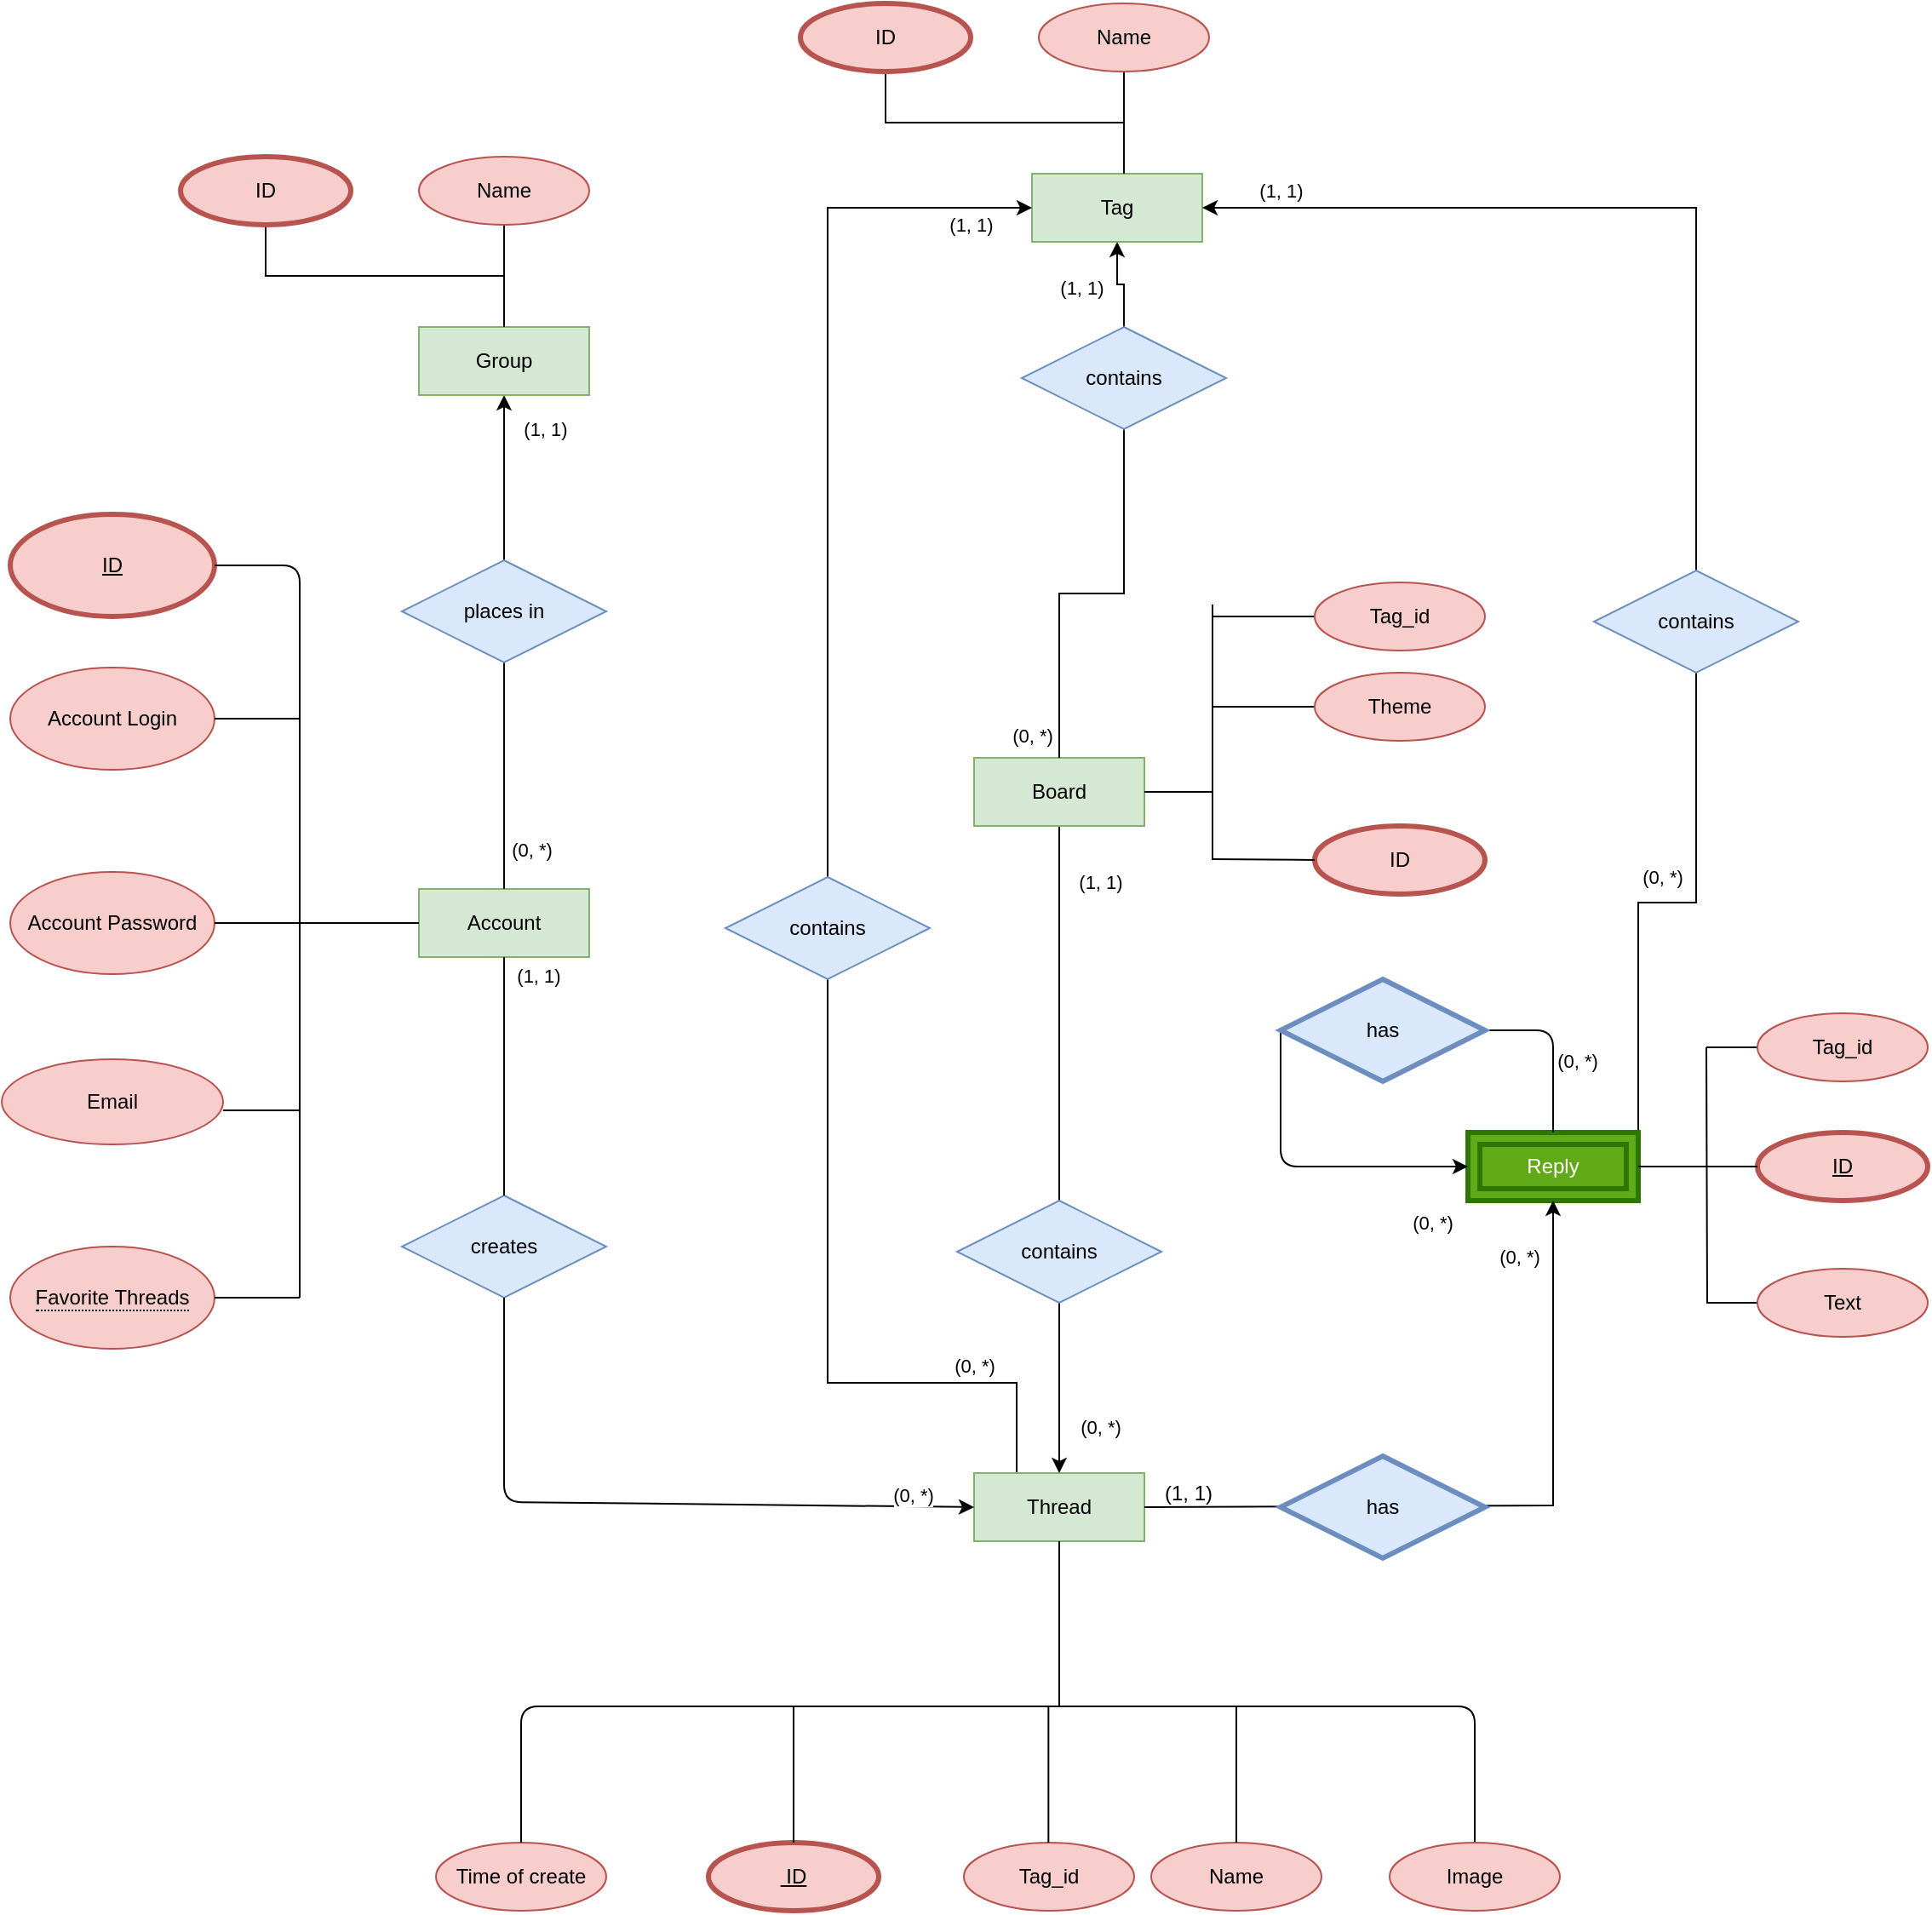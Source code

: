 <mxfile version="16.0.0" type="github">
  <diagram id="WvdQioOhXTn4ABsslMwv" name="Page-1">
    <mxGraphModel dx="2253" dy="2087" grid="1" gridSize="10" guides="1" tooltips="1" connect="1" arrows="1" fold="1" page="1" pageScale="1" pageWidth="827" pageHeight="1169" math="0" shadow="0">
      <root>
        <mxCell id="0" />
        <mxCell id="1" parent="0" />
        <mxCell id="kJgMdSx_fgfLo8wjJh-V-1" value="Account" style="whiteSpace=wrap;html=1;align=center;fillColor=#d5e8d4;strokeColor=#82b366;" parent="1" vertex="1">
          <mxGeometry x="190" y="160" width="100" height="40" as="geometry" />
        </mxCell>
        <mxCell id="kJgMdSx_fgfLo8wjJh-V-2" value="Account Login" style="ellipse;whiteSpace=wrap;html=1;fillColor=#f8cecc;strokeColor=#b85450;strokeWidth=1;verticalAlign=middle;" parent="1" vertex="1">
          <mxGeometry x="-50" y="30" width="120" height="60" as="geometry" />
        </mxCell>
        <mxCell id="kJgMdSx_fgfLo8wjJh-V-6" value="Account Password" style="ellipse;whiteSpace=wrap;html=1;fillColor=#f8cecc;strokeColor=#b85450;" parent="1" vertex="1">
          <mxGeometry x="-50" y="150" width="120" height="60" as="geometry" />
        </mxCell>
        <mxCell id="kJgMdSx_fgfLo8wjJh-V-9" value="" style="endArrow=none;html=1;entryX=0;entryY=0.5;entryDx=0;entryDy=0;" parent="1" target="kJgMdSx_fgfLo8wjJh-V-1" edge="1">
          <mxGeometry width="50" height="50" relative="1" as="geometry">
            <mxPoint x="120" y="180" as="sourcePoint" />
            <mxPoint x="440" y="200" as="targetPoint" />
          </mxGeometry>
        </mxCell>
        <mxCell id="kJgMdSx_fgfLo8wjJh-V-10" value="" style="endArrow=none;html=1;" parent="1" edge="1">
          <mxGeometry width="50" height="50" relative="1" as="geometry">
            <mxPoint x="120" y="400" as="sourcePoint" />
            <mxPoint x="120" y="59" as="targetPoint" />
            <Array as="points">
              <mxPoint x="120" y="160" />
            </Array>
          </mxGeometry>
        </mxCell>
        <mxCell id="kJgMdSx_fgfLo8wjJh-V-11" value="" style="endArrow=none;html=1;exitX=1;exitY=0.5;exitDx=0;exitDy=0;" parent="1" source="kJgMdSx_fgfLo8wjJh-V-2" edge="1">
          <mxGeometry width="50" height="50" relative="1" as="geometry">
            <mxPoint x="70" y="70" as="sourcePoint" />
            <mxPoint x="120" y="60" as="targetPoint" />
            <Array as="points">
              <mxPoint x="100" y="60" />
            </Array>
          </mxGeometry>
        </mxCell>
        <mxCell id="kJgMdSx_fgfLo8wjJh-V-12" value="" style="endArrow=none;html=1;exitX=1;exitY=0.5;exitDx=0;exitDy=0;" parent="1" source="kJgMdSx_fgfLo8wjJh-V-6" edge="1">
          <mxGeometry width="50" height="50" relative="1" as="geometry">
            <mxPoint x="70" y="230" as="sourcePoint" />
            <mxPoint x="120" y="180" as="targetPoint" />
            <Array as="points" />
          </mxGeometry>
        </mxCell>
        <mxCell id="kJgMdSx_fgfLo8wjJh-V-13" value="Email" style="ellipse;whiteSpace=wrap;html=1;align=center;fillColor=#f8cecc;strokeColor=#b85450;" parent="1" vertex="1">
          <mxGeometry x="-55" y="260" width="130" height="50" as="geometry" />
        </mxCell>
        <mxCell id="kJgMdSx_fgfLo8wjJh-V-15" value="" style="endArrow=none;html=1;" parent="1" edge="1">
          <mxGeometry width="50" height="50" relative="1" as="geometry">
            <mxPoint x="75" y="290" as="sourcePoint" />
            <mxPoint x="120" y="290" as="targetPoint" />
          </mxGeometry>
        </mxCell>
        <mxCell id="kJgMdSx_fgfLo8wjJh-V-17" value="&lt;span style=&quot;border-bottom: 1px dotted&quot;&gt;Favorite Threads&lt;/span&gt;" style="ellipse;whiteSpace=wrap;html=1;align=center;fillColor=#f8cecc;strokeColor=#b85450;" parent="1" vertex="1">
          <mxGeometry x="-50" y="370" width="120" height="60" as="geometry" />
        </mxCell>
        <mxCell id="kJgMdSx_fgfLo8wjJh-V-18" value="" style="endArrow=none;html=1;" parent="1" edge="1">
          <mxGeometry width="50" height="50" relative="1" as="geometry">
            <mxPoint x="70" y="400" as="sourcePoint" />
            <mxPoint x="120" y="400" as="targetPoint" />
            <Array as="points" />
          </mxGeometry>
        </mxCell>
        <mxCell id="VbrvOVNufrGfnRZ_oyU1-20" style="edgeStyle=orthogonalEdgeStyle;rounded=0;orthogonalLoop=1;jettySize=auto;html=1;exitX=0.25;exitY=0;exitDx=0;exitDy=0;entryX=0.5;entryY=1;entryDx=0;entryDy=0;startArrow=none;startFill=0;endArrow=none;endFill=0;" edge="1" parent="1" source="kJgMdSx_fgfLo8wjJh-V-19" target="VbrvOVNufrGfnRZ_oyU1-17">
          <mxGeometry relative="1" as="geometry">
            <Array as="points">
              <mxPoint x="541" y="450" />
              <mxPoint x="430" y="450" />
            </Array>
          </mxGeometry>
        </mxCell>
        <mxCell id="VbrvOVNufrGfnRZ_oyU1-22" value="(0, *)" style="edgeLabel;html=1;align=center;verticalAlign=middle;resizable=0;points=[];" vertex="1" connectable="0" parent="VbrvOVNufrGfnRZ_oyU1-20">
          <mxGeometry x="-0.631" y="-3" relative="1" as="geometry">
            <mxPoint x="-4" y="-7" as="offset" />
          </mxGeometry>
        </mxCell>
        <mxCell id="kJgMdSx_fgfLo8wjJh-V-19" value="Thread" style="whiteSpace=wrap;html=1;align=center;fillColor=#d5e8d4;strokeColor=#82b366;" parent="1" vertex="1">
          <mxGeometry x="516" y="503" width="100" height="40" as="geometry" />
        </mxCell>
        <mxCell id="kJgMdSx_fgfLo8wjJh-V-20" value="" style="endArrow=none;html=1;entryX=0.5;entryY=0;entryDx=0;entryDy=0;" parent="1" target="kJgMdSx_fgfLo8wjJh-V-24" edge="1">
          <mxGeometry width="50" height="50" relative="1" as="geometry">
            <mxPoint x="410" y="640" as="sourcePoint" />
            <mxPoint x="810" y="640" as="targetPoint" />
            <Array as="points">
              <mxPoint x="635" y="640" />
              <mxPoint x="810" y="640" />
            </Array>
          </mxGeometry>
        </mxCell>
        <mxCell id="kJgMdSx_fgfLo8wjJh-V-22" value="&amp;nbsp;ID" style="ellipse;whiteSpace=wrap;html=1;align=center;fontStyle=4;fillColor=#f8cecc;strokeColor=#b85450;strokeWidth=3;" parent="1" vertex="1">
          <mxGeometry x="360" y="720" width="100" height="40" as="geometry" />
        </mxCell>
        <mxCell id="kJgMdSx_fgfLo8wjJh-V-23" value="Name" style="ellipse;whiteSpace=wrap;html=1;align=center;fillColor=#f8cecc;strokeColor=#b85450;" parent="1" vertex="1">
          <mxGeometry x="620" y="720" width="100" height="40" as="geometry" />
        </mxCell>
        <mxCell id="kJgMdSx_fgfLo8wjJh-V-24" value="Image" style="ellipse;whiteSpace=wrap;html=1;align=center;fillColor=#f8cecc;strokeColor=#b85450;" parent="1" vertex="1">
          <mxGeometry x="760" y="720" width="100" height="40" as="geometry" />
        </mxCell>
        <mxCell id="kJgMdSx_fgfLo8wjJh-V-25" value="" style="endArrow=none;html=1;exitX=0.5;exitY=0;exitDx=0;exitDy=0;" parent="1" source="kJgMdSx_fgfLo8wjJh-V-22" edge="1">
          <mxGeometry width="50" height="50" relative="1" as="geometry">
            <mxPoint x="410" y="710" as="sourcePoint" />
            <mxPoint x="410" y="640" as="targetPoint" />
          </mxGeometry>
        </mxCell>
        <mxCell id="kJgMdSx_fgfLo8wjJh-V-27" value="" style="endArrow=none;html=1;exitX=0.5;exitY=0;exitDx=0;exitDy=0;" parent="1" source="kJgMdSx_fgfLo8wjJh-V-23" edge="1">
          <mxGeometry width="50" height="50" relative="1" as="geometry">
            <mxPoint x="630" y="690" as="sourcePoint" />
            <mxPoint x="670" y="640" as="targetPoint" />
          </mxGeometry>
        </mxCell>
        <mxCell id="kJgMdSx_fgfLo8wjJh-V-29" value="" style="endArrow=none;html=1;entryX=0.5;entryY=1;entryDx=0;entryDy=0;" parent="1" target="kJgMdSx_fgfLo8wjJh-V-19" edge="1">
          <mxGeometry width="50" height="50" relative="1" as="geometry">
            <mxPoint x="566" y="640" as="sourcePoint" />
            <mxPoint x="460" y="565" as="targetPoint" />
            <Array as="points" />
          </mxGeometry>
        </mxCell>
        <mxCell id="VbrvOVNufrGfnRZ_oyU1-27" style="edgeStyle=orthogonalEdgeStyle;rounded=0;orthogonalLoop=1;jettySize=auto;html=1;exitX=1;exitY=0;exitDx=0;exitDy=0;entryX=0.5;entryY=1;entryDx=0;entryDy=0;startArrow=none;startFill=0;endArrow=none;endFill=0;" edge="1" parent="1" source="kJgMdSx_fgfLo8wjJh-V-31" target="VbrvOVNufrGfnRZ_oyU1-26">
          <mxGeometry relative="1" as="geometry" />
        </mxCell>
        <mxCell id="VbrvOVNufrGfnRZ_oyU1-29" value="(0, *)" style="edgeLabel;html=1;align=center;verticalAlign=middle;resizable=0;points=[];" vertex="1" connectable="0" parent="VbrvOVNufrGfnRZ_oyU1-27">
          <mxGeometry x="0.263" relative="1" as="geometry">
            <mxPoint x="-20" y="8" as="offset" />
          </mxGeometry>
        </mxCell>
        <mxCell id="kJgMdSx_fgfLo8wjJh-V-31" value="Reply" style="shape=ext;margin=3;double=1;whiteSpace=wrap;html=1;align=center;strokeWidth=3;fillColor=#60a917;strokeColor=#2D7600;fontColor=#ffffff;" parent="1" vertex="1">
          <mxGeometry x="806" y="303" width="100" height="40" as="geometry" />
        </mxCell>
        <mxCell id="kJgMdSx_fgfLo8wjJh-V-32" value="" style="endArrow=classic;html=1;rounded=0;entryX=0.5;entryY=1;entryDx=0;entryDy=0;exitX=1;exitY=0.5;exitDx=0;exitDy=0;endFill=1;" parent="1" source="kJgMdSx_fgfLo8wjJh-V-19" target="kJgMdSx_fgfLo8wjJh-V-31" edge="1">
          <mxGeometry relative="1" as="geometry">
            <mxPoint x="666" y="522.41" as="sourcePoint" />
            <mxPoint x="816" y="363" as="targetPoint" />
            <Array as="points">
              <mxPoint x="856" y="522" />
            </Array>
          </mxGeometry>
        </mxCell>
        <mxCell id="kJgMdSx_fgfLo8wjJh-V-33" value="(1, 1)" style="resizable=0;html=1;align=left;verticalAlign=bottom;" parent="kJgMdSx_fgfLo8wjJh-V-32" connectable="0" vertex="1">
          <mxGeometry x="-1" relative="1" as="geometry">
            <mxPoint x="10" as="offset" />
          </mxGeometry>
        </mxCell>
        <mxCell id="kJgMdSx_fgfLo8wjJh-V-50" value="(0, *)" style="edgeLabel;html=1;align=center;verticalAlign=middle;resizable=0;points=[];" parent="kJgMdSx_fgfLo8wjJh-V-32" vertex="1" connectable="0">
          <mxGeometry x="0.844" y="5" relative="1" as="geometry">
            <mxPoint x="-15" as="offset" />
          </mxGeometry>
        </mxCell>
        <mxCell id="kJgMdSx_fgfLo8wjJh-V-35" value="has" style="shape=rhombus;perimeter=rhombusPerimeter;whiteSpace=wrap;html=1;align=center;strokeWidth=3;fillColor=#dae8fc;strokeColor=#6c8ebf;" parent="1" vertex="1">
          <mxGeometry x="696" y="493" width="120" height="60" as="geometry" />
        </mxCell>
        <mxCell id="kJgMdSx_fgfLo8wjJh-V-36" value="ID" style="ellipse;whiteSpace=wrap;html=1;align=center;fontStyle=4;strokeWidth=3;fillColor=#f8cecc;strokeColor=#b85450;" parent="1" vertex="1">
          <mxGeometry x="976" y="303" width="100" height="40" as="geometry" />
        </mxCell>
        <mxCell id="kJgMdSx_fgfLo8wjJh-V-38" value="" style="endArrow=none;html=1;entryX=0;entryY=0.5;entryDx=0;entryDy=0;" parent="1" source="kJgMdSx_fgfLo8wjJh-V-31" target="kJgMdSx_fgfLo8wjJh-V-36" edge="1">
          <mxGeometry width="50" height="50" relative="1" as="geometry">
            <mxPoint x="906" y="323" as="sourcePoint" />
            <mxPoint x="956" y="273" as="targetPoint" />
          </mxGeometry>
        </mxCell>
        <mxCell id="kJgMdSx_fgfLo8wjJh-V-42" value="(0, *)" style="endArrow=none;html=1;exitX=0.5;exitY=0;exitDx=0;exitDy=0;entryX=1;entryY=0.5;entryDx=0;entryDy=0;verticalAlign=bottom;" parent="1" source="kJgMdSx_fgfLo8wjJh-V-31" target="kJgMdSx_fgfLo8wjJh-V-44" edge="1">
          <mxGeometry x="-0.34" y="-14" width="50" height="50" relative="1" as="geometry">
            <mxPoint x="806" y="273" as="sourcePoint" />
            <mxPoint x="856" y="243" as="targetPoint" />
            <Array as="points">
              <mxPoint x="856" y="243" />
            </Array>
            <mxPoint as="offset" />
          </mxGeometry>
        </mxCell>
        <mxCell id="kJgMdSx_fgfLo8wjJh-V-43" value="(0, *)" style="endArrow=classic;html=1;entryX=0;entryY=0.5;entryDx=0;entryDy=0;exitX=0;exitY=0.5;exitDx=0;exitDy=0;verticalAlign=top;endFill=1;startArrow=none;startFill=0;" parent="1" source="kJgMdSx_fgfLo8wjJh-V-44" target="kJgMdSx_fgfLo8wjJh-V-31" edge="1">
          <mxGeometry x="0.789" y="-20" width="50" height="50" relative="1" as="geometry">
            <mxPoint x="696" y="323" as="sourcePoint" />
            <mxPoint x="796" y="322.41" as="targetPoint" />
            <Array as="points">
              <mxPoint x="696" y="323" />
            </Array>
            <mxPoint x="-1" as="offset" />
          </mxGeometry>
        </mxCell>
        <mxCell id="kJgMdSx_fgfLo8wjJh-V-44" value="has" style="shape=rhombus;perimeter=rhombusPerimeter;whiteSpace=wrap;html=1;align=center;strokeWidth=3;fillColor=#dae8fc;strokeColor=#6c8ebf;" parent="1" vertex="1">
          <mxGeometry x="696" y="213" width="120" height="60" as="geometry" />
        </mxCell>
        <mxCell id="kJgMdSx_fgfLo8wjJh-V-45" value="Time of create" style="ellipse;whiteSpace=wrap;html=1;align=center;fillColor=#f8cecc;strokeColor=#b85450;" parent="1" vertex="1">
          <mxGeometry x="200" y="720" width="100" height="40" as="geometry" />
        </mxCell>
        <mxCell id="kJgMdSx_fgfLo8wjJh-V-46" value="" style="endArrow=none;html=1;verticalAlign=top;exitX=0.5;exitY=0;exitDx=0;exitDy=0;" parent="1" source="kJgMdSx_fgfLo8wjJh-V-45" edge="1">
          <mxGeometry width="50" height="50" relative="1" as="geometry">
            <mxPoint x="255" y="670" as="sourcePoint" />
            <mxPoint x="410" y="640" as="targetPoint" />
            <Array as="points">
              <mxPoint x="250" y="640" />
            </Array>
          </mxGeometry>
        </mxCell>
        <mxCell id="kJgMdSx_fgfLo8wjJh-V-47" value="creates" style="shape=rhombus;perimeter=rhombusPerimeter;whiteSpace=wrap;html=1;align=center;strokeWidth=1;fillColor=#dae8fc;strokeColor=#6c8ebf;" parent="1" vertex="1">
          <mxGeometry x="180" y="340" width="120" height="60" as="geometry" />
        </mxCell>
        <mxCell id="kJgMdSx_fgfLo8wjJh-V-48" value="(1, 1)" style="endArrow=none;html=1;verticalAlign=bottom;exitX=0.5;exitY=0;exitDx=0;exitDy=0;" parent="1" source="kJgMdSx_fgfLo8wjJh-V-47" edge="1">
          <mxGeometry x="0.714" y="-20" width="50" height="50" relative="1" as="geometry">
            <mxPoint x="190" y="250" as="sourcePoint" />
            <mxPoint x="240" y="200" as="targetPoint" />
            <mxPoint as="offset" />
          </mxGeometry>
        </mxCell>
        <mxCell id="kJgMdSx_fgfLo8wjJh-V-49" value="(0, *)" style="endArrow=classic;html=1;verticalAlign=top;entryX=0;entryY=0.5;entryDx=0;entryDy=0;exitX=0.5;exitY=1;exitDx=0;exitDy=0;endFill=1;" parent="1" source="kJgMdSx_fgfLo8wjJh-V-47" target="kJgMdSx_fgfLo8wjJh-V-19" edge="1">
          <mxGeometry x="0.818" y="20" width="50" height="50" relative="1" as="geometry">
            <mxPoint x="210" y="545" as="sourcePoint" />
            <mxPoint x="260" y="495" as="targetPoint" />
            <Array as="points">
              <mxPoint x="240" y="520" />
            </Array>
            <mxPoint as="offset" />
          </mxGeometry>
        </mxCell>
        <mxCell id="f3r7cRmI2_3JR3KgPuWu-4" style="edgeStyle=none;curved=1;rounded=0;orthogonalLoop=1;jettySize=auto;html=1;exitX=0.5;exitY=1;exitDx=0;exitDy=0;entryX=0.5;entryY=0;entryDx=0;entryDy=0;endArrow=none;sourcePerimeterSpacing=8;targetPerimeterSpacing=8;endFill=0;" parent="1" source="f3r7cRmI2_3JR3KgPuWu-2" target="f3r7cRmI2_3JR3KgPuWu-3" edge="1">
          <mxGeometry relative="1" as="geometry" />
        </mxCell>
        <mxCell id="f3r7cRmI2_3JR3KgPuWu-7" value="(1, 1)" style="edgeLabel;html=1;align=center;verticalAlign=middle;resizable=0;points=[];" parent="f3r7cRmI2_3JR3KgPuWu-4" vertex="1" connectable="0">
          <mxGeometry x="-0.671" y="2" relative="1" as="geometry">
            <mxPoint x="22" y="-3" as="offset" />
          </mxGeometry>
        </mxCell>
        <mxCell id="f3r7cRmI2_3JR3KgPuWu-2" value="Board" style="whiteSpace=wrap;html=1;align=center;fillColor=#d5e8d4;strokeColor=#82b366;" parent="1" vertex="1">
          <mxGeometry x="516" y="83" width="100" height="40" as="geometry" />
        </mxCell>
        <mxCell id="f3r7cRmI2_3JR3KgPuWu-5" style="edgeStyle=none;curved=1;rounded=0;orthogonalLoop=1;jettySize=auto;html=1;exitX=0.5;exitY=1;exitDx=0;exitDy=0;entryX=0.5;entryY=0;entryDx=0;entryDy=0;endArrow=classic;endFill=1;sourcePerimeterSpacing=8;targetPerimeterSpacing=8;" parent="1" source="f3r7cRmI2_3JR3KgPuWu-3" target="kJgMdSx_fgfLo8wjJh-V-19" edge="1">
          <mxGeometry relative="1" as="geometry" />
        </mxCell>
        <mxCell id="f3r7cRmI2_3JR3KgPuWu-6" value="(0, *)" style="edgeLabel;html=1;align=center;verticalAlign=middle;resizable=0;points=[];" parent="f3r7cRmI2_3JR3KgPuWu-5" vertex="1" connectable="0">
          <mxGeometry x="0.46" y="3" relative="1" as="geometry">
            <mxPoint x="21" as="offset" />
          </mxGeometry>
        </mxCell>
        <mxCell id="f3r7cRmI2_3JR3KgPuWu-3" value="contains" style="shape=rhombus;perimeter=rhombusPerimeter;whiteSpace=wrap;html=1;align=center;strokeWidth=1;fillColor=#dae8fc;strokeColor=#6c8ebf;" parent="1" vertex="1">
          <mxGeometry x="506" y="343" width="120" height="60" as="geometry" />
        </mxCell>
        <mxCell id="f3r7cRmI2_3JR3KgPuWu-9" style="edgeStyle=none;curved=1;rounded=0;orthogonalLoop=1;jettySize=auto;html=1;entryX=1;entryY=0.5;entryDx=0;entryDy=0;endArrow=none;endFill=0;sourcePerimeterSpacing=8;targetPerimeterSpacing=8;" parent="1" target="f3r7cRmI2_3JR3KgPuWu-2" edge="1">
          <mxGeometry relative="1" as="geometry">
            <mxPoint x="656" y="103" as="sourcePoint" />
          </mxGeometry>
        </mxCell>
        <mxCell id="f3r7cRmI2_3JR3KgPuWu-11" style="edgeStyle=none;curved=1;rounded=0;orthogonalLoop=1;jettySize=auto;html=1;exitX=0;exitY=0.5;exitDx=0;exitDy=0;endArrow=none;endFill=0;sourcePerimeterSpacing=8;targetPerimeterSpacing=8;" parent="1" source="f3r7cRmI2_3JR3KgPuWu-8" edge="1">
          <mxGeometry relative="1" as="geometry">
            <mxPoint x="656" y="53" as="targetPoint" />
          </mxGeometry>
        </mxCell>
        <mxCell id="f3r7cRmI2_3JR3KgPuWu-8" value="Theme" style="ellipse;whiteSpace=wrap;html=1;align=center;fillColor=#f8cecc;strokeColor=#b85450;strokeWidth=1;" parent="1" vertex="1">
          <mxGeometry x="716" y="33" width="100" height="40" as="geometry" />
        </mxCell>
        <mxCell id="f3r7cRmI2_3JR3KgPuWu-10" value="ID" style="ellipse;whiteSpace=wrap;html=1;align=center;fillColor=#f8cecc;strokeColor=#b85450;strokeWidth=3;" parent="1" vertex="1">
          <mxGeometry x="716" y="123" width="100" height="40" as="geometry" />
        </mxCell>
        <mxCell id="f3r7cRmI2_3JR3KgPuWu-12" value="" style="endArrow=none;html=1;sourcePerimeterSpacing=8;targetPerimeterSpacing=8;" parent="1" edge="1">
          <mxGeometry width="50" height="50" relative="1" as="geometry">
            <mxPoint x="656" y="103" as="sourcePoint" />
            <mxPoint x="656" y="53" as="targetPoint" />
            <Array as="points" />
          </mxGeometry>
        </mxCell>
        <mxCell id="f3r7cRmI2_3JR3KgPuWu-13" value="" style="endArrow=none;html=1;sourcePerimeterSpacing=8;targetPerimeterSpacing=8;" parent="1" edge="1">
          <mxGeometry width="50" height="50" relative="1" as="geometry">
            <mxPoint x="656" y="143" as="sourcePoint" />
            <mxPoint x="656" y="98" as="targetPoint" />
            <Array as="points" />
          </mxGeometry>
        </mxCell>
        <mxCell id="f3r7cRmI2_3JR3KgPuWu-14" style="edgeStyle=none;curved=1;rounded=0;orthogonalLoop=1;jettySize=auto;html=1;exitX=0;exitY=0.5;exitDx=0;exitDy=0;endArrow=none;endFill=0;sourcePerimeterSpacing=8;targetPerimeterSpacing=8;" parent="1" source="f3r7cRmI2_3JR3KgPuWu-10" edge="1">
          <mxGeometry relative="1" as="geometry">
            <mxPoint x="656" y="142.5" as="targetPoint" />
            <mxPoint x="706" y="142.5" as="sourcePoint" />
          </mxGeometry>
        </mxCell>
        <mxCell id="f3r7cRmI2_3JR3KgPuWu-19" style="edgeStyle=none;curved=1;rounded=0;orthogonalLoop=1;jettySize=auto;html=1;exitX=0.5;exitY=1;exitDx=0;exitDy=0;entryX=0.5;entryY=0;entryDx=0;entryDy=0;endArrow=none;endFill=0;sourcePerimeterSpacing=8;targetPerimeterSpacing=8;startArrow=classic;startFill=1;" parent="1" source="f3r7cRmI2_3JR3KgPuWu-15" target="f3r7cRmI2_3JR3KgPuWu-18" edge="1">
          <mxGeometry relative="1" as="geometry" />
        </mxCell>
        <mxCell id="f3r7cRmI2_3JR3KgPuWu-15" value="Group" style="whiteSpace=wrap;html=1;align=center;fillColor=#d5e8d4;strokeColor=#82b366;" parent="1" vertex="1">
          <mxGeometry x="190" y="-170" width="100" height="40" as="geometry" />
        </mxCell>
        <mxCell id="f3r7cRmI2_3JR3KgPuWu-16" value="(1, 1)" style="edgeLabel;html=1;align=center;verticalAlign=middle;resizable=0;points=[];" parent="1" vertex="1" connectable="0">
          <mxGeometry x="264" y="-110" as="geometry" />
        </mxCell>
        <mxCell id="f3r7cRmI2_3JR3KgPuWu-17" value="(0, *)" style="edgeLabel;html=1;align=center;verticalAlign=middle;resizable=0;points=[];" parent="1" vertex="1" connectable="0">
          <mxGeometry x="440" y="130" as="geometry">
            <mxPoint x="-184" y="7" as="offset" />
          </mxGeometry>
        </mxCell>
        <mxCell id="f3r7cRmI2_3JR3KgPuWu-20" style="edgeStyle=none;curved=1;rounded=0;orthogonalLoop=1;jettySize=auto;html=1;exitX=0.5;exitY=1;exitDx=0;exitDy=0;entryX=0.5;entryY=0;entryDx=0;entryDy=0;endArrow=none;endFill=0;sourcePerimeterSpacing=8;targetPerimeterSpacing=8;" parent="1" source="f3r7cRmI2_3JR3KgPuWu-18" target="kJgMdSx_fgfLo8wjJh-V-1" edge="1">
          <mxGeometry relative="1" as="geometry" />
        </mxCell>
        <mxCell id="f3r7cRmI2_3JR3KgPuWu-18" value="places in" style="shape=rhombus;perimeter=rhombusPerimeter;whiteSpace=wrap;html=1;align=center;strokeWidth=1;fillColor=#dae8fc;strokeColor=#6c8ebf;" parent="1" vertex="1">
          <mxGeometry x="180" y="-33" width="120" height="60" as="geometry" />
        </mxCell>
        <mxCell id="UZnkKhkPGIkRnx1AJclT-1" value="&lt;u&gt;ID&lt;/u&gt;" style="ellipse;whiteSpace=wrap;html=1;fillColor=#f8cecc;strokeColor=#b85450;strokeWidth=3;" parent="1" vertex="1">
          <mxGeometry x="-50" y="-60" width="120" height="60" as="geometry" />
        </mxCell>
        <mxCell id="UZnkKhkPGIkRnx1AJclT-2" value="" style="endArrow=none;html=1;exitX=1;exitY=0.5;exitDx=0;exitDy=0;" parent="1" source="UZnkKhkPGIkRnx1AJclT-1" edge="1">
          <mxGeometry width="50" height="50" relative="1" as="geometry">
            <mxPoint x="80" y="70" as="sourcePoint" />
            <mxPoint x="120" y="60" as="targetPoint" />
            <Array as="points">
              <mxPoint x="120" y="-30" />
            </Array>
          </mxGeometry>
        </mxCell>
        <mxCell id="Nmnzp4XvZKNG42zDnTJ0-7" style="edgeStyle=orthogonalEdgeStyle;rounded=0;orthogonalLoop=1;jettySize=auto;html=1;exitX=0.5;exitY=1;exitDx=0;exitDy=0;endArrow=none;endFill=0;" parent="1" source="Nmnzp4XvZKNG42zDnTJ0-1" edge="1">
          <mxGeometry relative="1" as="geometry">
            <mxPoint x="240" y="-190" as="targetPoint" />
          </mxGeometry>
        </mxCell>
        <mxCell id="Nmnzp4XvZKNG42zDnTJ0-1" value="Name" style="ellipse;whiteSpace=wrap;html=1;align=center;fillColor=#f8cecc;strokeColor=#b85450;strokeWidth=1;" parent="1" vertex="1">
          <mxGeometry x="190" y="-270" width="100" height="40" as="geometry" />
        </mxCell>
        <mxCell id="Nmnzp4XvZKNG42zDnTJ0-5" style="edgeStyle=orthogonalEdgeStyle;rounded=0;orthogonalLoop=1;jettySize=auto;html=1;exitX=0.5;exitY=1;exitDx=0;exitDy=0;endArrow=none;endFill=0;" parent="1" source="Nmnzp4XvZKNG42zDnTJ0-4" target="f3r7cRmI2_3JR3KgPuWu-15" edge="1">
          <mxGeometry relative="1" as="geometry">
            <Array as="points">
              <mxPoint x="100" y="-200" />
              <mxPoint x="240" y="-200" />
            </Array>
          </mxGeometry>
        </mxCell>
        <mxCell id="Nmnzp4XvZKNG42zDnTJ0-4" value="ID" style="ellipse;whiteSpace=wrap;html=1;align=center;fillColor=#f8cecc;strokeColor=#b85450;strokeWidth=3;" parent="1" vertex="1">
          <mxGeometry x="50" y="-270" width="100" height="40" as="geometry" />
        </mxCell>
        <mxCell id="Nmnzp4XvZKNG42zDnTJ0-10" style="edgeStyle=orthogonalEdgeStyle;rounded=0;orthogonalLoop=1;jettySize=auto;html=1;exitX=0;exitY=0.5;exitDx=0;exitDy=0;startArrow=none;startFill=0;endArrow=none;endFill=0;" parent="1" source="Nmnzp4XvZKNG42zDnTJ0-9" edge="1">
          <mxGeometry relative="1" as="geometry">
            <mxPoint x="946" y="253" as="targetPoint" />
          </mxGeometry>
        </mxCell>
        <mxCell id="Nmnzp4XvZKNG42zDnTJ0-9" value="Text" style="ellipse;whiteSpace=wrap;html=1;align=center;fillColor=#f8cecc;strokeColor=#b85450;strokeWidth=1;" parent="1" vertex="1">
          <mxGeometry x="976" y="383" width="100" height="40" as="geometry" />
        </mxCell>
        <mxCell id="VbrvOVNufrGfnRZ_oyU1-1" style="edgeStyle=none;curved=1;rounded=0;orthogonalLoop=1;jettySize=auto;html=1;exitX=0;exitY=0.5;exitDx=0;exitDy=0;endArrow=none;endFill=0;sourcePerimeterSpacing=8;targetPerimeterSpacing=8;" edge="1" parent="1" source="VbrvOVNufrGfnRZ_oyU1-2">
          <mxGeometry relative="1" as="geometry">
            <mxPoint x="656" as="targetPoint" />
          </mxGeometry>
        </mxCell>
        <mxCell id="VbrvOVNufrGfnRZ_oyU1-2" value="Tag_id" style="ellipse;whiteSpace=wrap;html=1;align=center;fillColor=#f8cecc;strokeColor=#b85450;strokeWidth=1;" vertex="1" parent="1">
          <mxGeometry x="716" y="-20" width="100" height="40" as="geometry" />
        </mxCell>
        <mxCell id="VbrvOVNufrGfnRZ_oyU1-3" value="" style="endArrow=none;html=1;sourcePerimeterSpacing=8;targetPerimeterSpacing=8;" edge="1" parent="1">
          <mxGeometry width="50" height="50" relative="1" as="geometry">
            <mxPoint x="656" y="53" as="sourcePoint" />
            <mxPoint x="656" y="-7" as="targetPoint" />
            <Array as="points" />
          </mxGeometry>
        </mxCell>
        <mxCell id="VbrvOVNufrGfnRZ_oyU1-4" style="edgeStyle=none;curved=1;rounded=0;orthogonalLoop=1;jettySize=auto;html=1;exitX=0;exitY=0.5;exitDx=0;exitDy=0;endArrow=none;endFill=0;sourcePerimeterSpacing=8;targetPerimeterSpacing=8;" edge="1" parent="1" source="VbrvOVNufrGfnRZ_oyU1-5">
          <mxGeometry relative="1" as="geometry">
            <mxPoint x="946" y="253" as="targetPoint" />
          </mxGeometry>
        </mxCell>
        <mxCell id="VbrvOVNufrGfnRZ_oyU1-5" value="Tag_id" style="ellipse;whiteSpace=wrap;html=1;align=center;fillColor=#f8cecc;strokeColor=#b85450;strokeWidth=1;" vertex="1" parent="1">
          <mxGeometry x="976" y="233" width="100" height="40" as="geometry" />
        </mxCell>
        <mxCell id="VbrvOVNufrGfnRZ_oyU1-7" value="Tag_id" style="ellipse;whiteSpace=wrap;html=1;align=center;fillColor=#f8cecc;strokeColor=#b85450;strokeWidth=1;" vertex="1" parent="1">
          <mxGeometry x="510" y="720" width="100" height="40" as="geometry" />
        </mxCell>
        <mxCell id="VbrvOVNufrGfnRZ_oyU1-8" value="" style="endArrow=none;html=1;exitX=0.5;exitY=0;exitDx=0;exitDy=0;" edge="1" parent="1">
          <mxGeometry width="50" height="50" relative="1" as="geometry">
            <mxPoint x="559.66" y="720" as="sourcePoint" />
            <mxPoint x="559.66" y="640" as="targetPoint" />
          </mxGeometry>
        </mxCell>
        <mxCell id="VbrvOVNufrGfnRZ_oyU1-15" style="edgeStyle=orthogonalEdgeStyle;rounded=0;orthogonalLoop=1;jettySize=auto;html=1;exitX=0.5;exitY=1;exitDx=0;exitDy=0;entryX=0.5;entryY=0;entryDx=0;entryDy=0;endArrow=none;endFill=0;startArrow=classic;startFill=1;" edge="1" parent="1" source="VbrvOVNufrGfnRZ_oyU1-9" target="VbrvOVNufrGfnRZ_oyU1-14">
          <mxGeometry relative="1" as="geometry" />
        </mxCell>
        <mxCell id="VbrvOVNufrGfnRZ_oyU1-9" value="Tag" style="whiteSpace=wrap;html=1;align=center;fillColor=#d5e8d4;strokeColor=#82b366;" vertex="1" parent="1">
          <mxGeometry x="550" y="-260" width="100" height="40" as="geometry" />
        </mxCell>
        <mxCell id="VbrvOVNufrGfnRZ_oyU1-10" style="edgeStyle=orthogonalEdgeStyle;rounded=0;orthogonalLoop=1;jettySize=auto;html=1;exitX=0.5;exitY=1;exitDx=0;exitDy=0;endArrow=none;endFill=0;" edge="1" parent="1" source="VbrvOVNufrGfnRZ_oyU1-11">
          <mxGeometry relative="1" as="geometry">
            <mxPoint x="604" y="-280" as="targetPoint" />
          </mxGeometry>
        </mxCell>
        <mxCell id="VbrvOVNufrGfnRZ_oyU1-11" value="Name" style="ellipse;whiteSpace=wrap;html=1;align=center;fillColor=#f8cecc;strokeColor=#b85450;strokeWidth=1;" vertex="1" parent="1">
          <mxGeometry x="554" y="-360" width="100" height="40" as="geometry" />
        </mxCell>
        <mxCell id="VbrvOVNufrGfnRZ_oyU1-12" style="edgeStyle=orthogonalEdgeStyle;rounded=0;orthogonalLoop=1;jettySize=auto;html=1;exitX=0.5;exitY=1;exitDx=0;exitDy=0;endArrow=none;endFill=0;" edge="1" parent="1" source="VbrvOVNufrGfnRZ_oyU1-13">
          <mxGeometry relative="1" as="geometry">
            <Array as="points">
              <mxPoint x="464" y="-290" />
              <mxPoint x="604" y="-290" />
            </Array>
            <mxPoint x="604" y="-260" as="targetPoint" />
          </mxGeometry>
        </mxCell>
        <mxCell id="VbrvOVNufrGfnRZ_oyU1-13" value="ID" style="ellipse;whiteSpace=wrap;html=1;align=center;fillColor=#f8cecc;strokeColor=#b85450;strokeWidth=3;" vertex="1" parent="1">
          <mxGeometry x="414" y="-360" width="100" height="40" as="geometry" />
        </mxCell>
        <mxCell id="VbrvOVNufrGfnRZ_oyU1-16" style="edgeStyle=orthogonalEdgeStyle;rounded=0;orthogonalLoop=1;jettySize=auto;html=1;exitX=0.5;exitY=1;exitDx=0;exitDy=0;entryX=0.5;entryY=0;entryDx=0;entryDy=0;endArrow=none;endFill=0;" edge="1" parent="1" source="VbrvOVNufrGfnRZ_oyU1-14" target="f3r7cRmI2_3JR3KgPuWu-2">
          <mxGeometry relative="1" as="geometry" />
        </mxCell>
        <mxCell id="VbrvOVNufrGfnRZ_oyU1-14" value="contains" style="shape=rhombus;perimeter=rhombusPerimeter;whiteSpace=wrap;html=1;align=center;strokeWidth=1;fillColor=#dae8fc;strokeColor=#6c8ebf;" vertex="1" parent="1">
          <mxGeometry x="544" y="-170" width="120" height="60" as="geometry" />
        </mxCell>
        <mxCell id="VbrvOVNufrGfnRZ_oyU1-19" style="edgeStyle=orthogonalEdgeStyle;rounded=0;orthogonalLoop=1;jettySize=auto;html=1;exitX=0.5;exitY=0;exitDx=0;exitDy=0;entryX=0;entryY=0.5;entryDx=0;entryDy=0;startArrow=none;startFill=0;endArrow=classic;endFill=1;" edge="1" parent="1" source="VbrvOVNufrGfnRZ_oyU1-17" target="VbrvOVNufrGfnRZ_oyU1-9">
          <mxGeometry relative="1" as="geometry">
            <Array as="points">
              <mxPoint x="430" y="-240" />
            </Array>
          </mxGeometry>
        </mxCell>
        <mxCell id="VbrvOVNufrGfnRZ_oyU1-21" value="(1, 1)" style="edgeLabel;html=1;align=center;verticalAlign=middle;resizable=0;points=[];" vertex="1" connectable="0" parent="VbrvOVNufrGfnRZ_oyU1-19">
          <mxGeometry x="0.809" y="1" relative="1" as="geometry">
            <mxPoint x="13" y="11" as="offset" />
          </mxGeometry>
        </mxCell>
        <mxCell id="VbrvOVNufrGfnRZ_oyU1-17" value="contains" style="shape=rhombus;perimeter=rhombusPerimeter;whiteSpace=wrap;html=1;align=center;strokeWidth=1;fillColor=#dae8fc;strokeColor=#6c8ebf;" vertex="1" parent="1">
          <mxGeometry x="370" y="153" width="120" height="60" as="geometry" />
        </mxCell>
        <mxCell id="VbrvOVNufrGfnRZ_oyU1-23" value="(1, 1)" style="edgeLabel;html=1;align=center;verticalAlign=middle;resizable=0;points=[];" vertex="1" connectable="0" parent="1">
          <mxGeometry x="516" y="-220" as="geometry">
            <mxPoint x="63" y="27" as="offset" />
          </mxGeometry>
        </mxCell>
        <mxCell id="VbrvOVNufrGfnRZ_oyU1-24" value="(0, *)" style="edgeLabel;html=1;align=center;verticalAlign=middle;resizable=0;points=[];" vertex="1" connectable="0" parent="1">
          <mxGeometry x="550" y="70" as="geometry" />
        </mxCell>
        <mxCell id="VbrvOVNufrGfnRZ_oyU1-28" style="edgeStyle=orthogonalEdgeStyle;rounded=0;orthogonalLoop=1;jettySize=auto;html=1;exitX=0.5;exitY=0;exitDx=0;exitDy=0;entryX=1;entryY=0.5;entryDx=0;entryDy=0;startArrow=none;startFill=0;endArrow=classic;endFill=1;" edge="1" parent="1" source="VbrvOVNufrGfnRZ_oyU1-26" target="VbrvOVNufrGfnRZ_oyU1-9">
          <mxGeometry relative="1" as="geometry" />
        </mxCell>
        <mxCell id="VbrvOVNufrGfnRZ_oyU1-30" value="(1, 1)" style="edgeLabel;html=1;align=center;verticalAlign=middle;resizable=0;points=[];" vertex="1" connectable="0" parent="VbrvOVNufrGfnRZ_oyU1-28">
          <mxGeometry x="0.785" y="-1" relative="1" as="geometry">
            <mxPoint x="-8" y="-9" as="offset" />
          </mxGeometry>
        </mxCell>
        <mxCell id="VbrvOVNufrGfnRZ_oyU1-26" value="contains" style="shape=rhombus;perimeter=rhombusPerimeter;whiteSpace=wrap;html=1;align=center;strokeWidth=1;fillColor=#dae8fc;strokeColor=#6c8ebf;" vertex="1" parent="1">
          <mxGeometry x="880" y="-27" width="120" height="60" as="geometry" />
        </mxCell>
      </root>
    </mxGraphModel>
  </diagram>
</mxfile>
